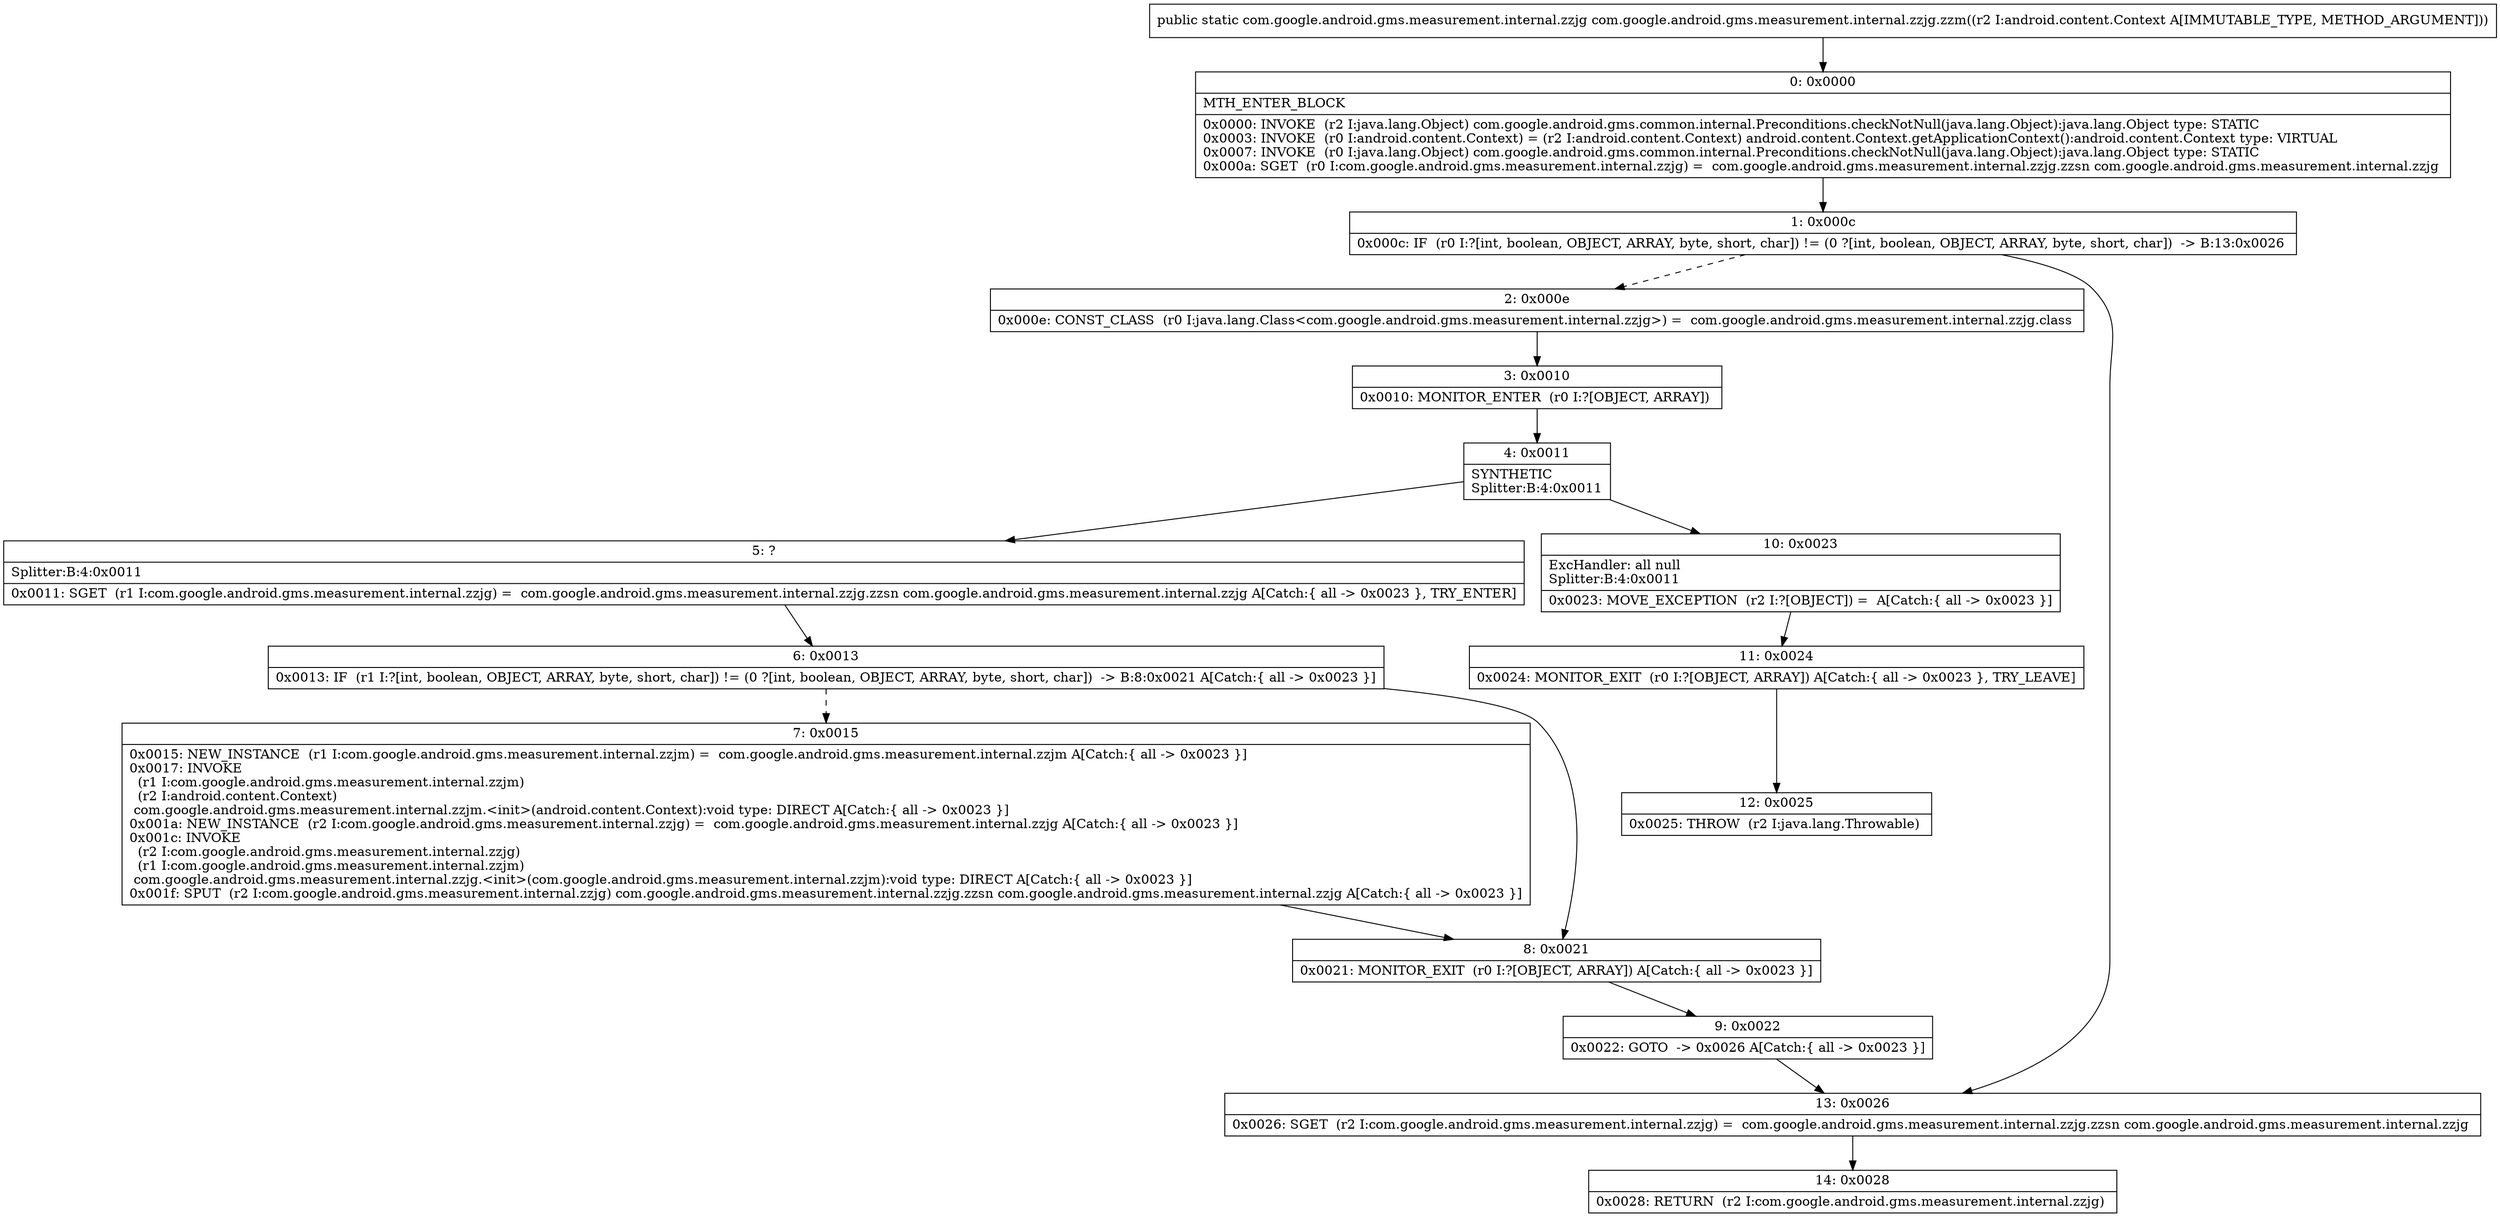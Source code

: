 digraph "CFG forcom.google.android.gms.measurement.internal.zzjg.zzm(Landroid\/content\/Context;)Lcom\/google\/android\/gms\/measurement\/internal\/zzjg;" {
Node_0 [shape=record,label="{0\:\ 0x0000|MTH_ENTER_BLOCK\l|0x0000: INVOKE  (r2 I:java.lang.Object) com.google.android.gms.common.internal.Preconditions.checkNotNull(java.lang.Object):java.lang.Object type: STATIC \l0x0003: INVOKE  (r0 I:android.content.Context) = (r2 I:android.content.Context) android.content.Context.getApplicationContext():android.content.Context type: VIRTUAL \l0x0007: INVOKE  (r0 I:java.lang.Object) com.google.android.gms.common.internal.Preconditions.checkNotNull(java.lang.Object):java.lang.Object type: STATIC \l0x000a: SGET  (r0 I:com.google.android.gms.measurement.internal.zzjg) =  com.google.android.gms.measurement.internal.zzjg.zzsn com.google.android.gms.measurement.internal.zzjg \l}"];
Node_1 [shape=record,label="{1\:\ 0x000c|0x000c: IF  (r0 I:?[int, boolean, OBJECT, ARRAY, byte, short, char]) != (0 ?[int, boolean, OBJECT, ARRAY, byte, short, char])  \-\> B:13:0x0026 \l}"];
Node_2 [shape=record,label="{2\:\ 0x000e|0x000e: CONST_CLASS  (r0 I:java.lang.Class\<com.google.android.gms.measurement.internal.zzjg\>) =  com.google.android.gms.measurement.internal.zzjg.class \l}"];
Node_3 [shape=record,label="{3\:\ 0x0010|0x0010: MONITOR_ENTER  (r0 I:?[OBJECT, ARRAY]) \l}"];
Node_4 [shape=record,label="{4\:\ 0x0011|SYNTHETIC\lSplitter:B:4:0x0011\l}"];
Node_5 [shape=record,label="{5\:\ ?|Splitter:B:4:0x0011\l|0x0011: SGET  (r1 I:com.google.android.gms.measurement.internal.zzjg) =  com.google.android.gms.measurement.internal.zzjg.zzsn com.google.android.gms.measurement.internal.zzjg A[Catch:\{ all \-\> 0x0023 \}, TRY_ENTER]\l}"];
Node_6 [shape=record,label="{6\:\ 0x0013|0x0013: IF  (r1 I:?[int, boolean, OBJECT, ARRAY, byte, short, char]) != (0 ?[int, boolean, OBJECT, ARRAY, byte, short, char])  \-\> B:8:0x0021 A[Catch:\{ all \-\> 0x0023 \}]\l}"];
Node_7 [shape=record,label="{7\:\ 0x0015|0x0015: NEW_INSTANCE  (r1 I:com.google.android.gms.measurement.internal.zzjm) =  com.google.android.gms.measurement.internal.zzjm A[Catch:\{ all \-\> 0x0023 \}]\l0x0017: INVOKE  \l  (r1 I:com.google.android.gms.measurement.internal.zzjm)\l  (r2 I:android.content.Context)\l com.google.android.gms.measurement.internal.zzjm.\<init\>(android.content.Context):void type: DIRECT A[Catch:\{ all \-\> 0x0023 \}]\l0x001a: NEW_INSTANCE  (r2 I:com.google.android.gms.measurement.internal.zzjg) =  com.google.android.gms.measurement.internal.zzjg A[Catch:\{ all \-\> 0x0023 \}]\l0x001c: INVOKE  \l  (r2 I:com.google.android.gms.measurement.internal.zzjg)\l  (r1 I:com.google.android.gms.measurement.internal.zzjm)\l com.google.android.gms.measurement.internal.zzjg.\<init\>(com.google.android.gms.measurement.internal.zzjm):void type: DIRECT A[Catch:\{ all \-\> 0x0023 \}]\l0x001f: SPUT  (r2 I:com.google.android.gms.measurement.internal.zzjg) com.google.android.gms.measurement.internal.zzjg.zzsn com.google.android.gms.measurement.internal.zzjg A[Catch:\{ all \-\> 0x0023 \}]\l}"];
Node_8 [shape=record,label="{8\:\ 0x0021|0x0021: MONITOR_EXIT  (r0 I:?[OBJECT, ARRAY]) A[Catch:\{ all \-\> 0x0023 \}]\l}"];
Node_9 [shape=record,label="{9\:\ 0x0022|0x0022: GOTO  \-\> 0x0026 A[Catch:\{ all \-\> 0x0023 \}]\l}"];
Node_10 [shape=record,label="{10\:\ 0x0023|ExcHandler: all null\lSplitter:B:4:0x0011\l|0x0023: MOVE_EXCEPTION  (r2 I:?[OBJECT]) =  A[Catch:\{ all \-\> 0x0023 \}]\l}"];
Node_11 [shape=record,label="{11\:\ 0x0024|0x0024: MONITOR_EXIT  (r0 I:?[OBJECT, ARRAY]) A[Catch:\{ all \-\> 0x0023 \}, TRY_LEAVE]\l}"];
Node_12 [shape=record,label="{12\:\ 0x0025|0x0025: THROW  (r2 I:java.lang.Throwable) \l}"];
Node_13 [shape=record,label="{13\:\ 0x0026|0x0026: SGET  (r2 I:com.google.android.gms.measurement.internal.zzjg) =  com.google.android.gms.measurement.internal.zzjg.zzsn com.google.android.gms.measurement.internal.zzjg \l}"];
Node_14 [shape=record,label="{14\:\ 0x0028|0x0028: RETURN  (r2 I:com.google.android.gms.measurement.internal.zzjg) \l}"];
MethodNode[shape=record,label="{public static com.google.android.gms.measurement.internal.zzjg com.google.android.gms.measurement.internal.zzjg.zzm((r2 I:android.content.Context A[IMMUTABLE_TYPE, METHOD_ARGUMENT])) }"];
MethodNode -> Node_0;
Node_0 -> Node_1;
Node_1 -> Node_2[style=dashed];
Node_1 -> Node_13;
Node_2 -> Node_3;
Node_3 -> Node_4;
Node_4 -> Node_5;
Node_4 -> Node_10;
Node_5 -> Node_6;
Node_6 -> Node_7[style=dashed];
Node_6 -> Node_8;
Node_7 -> Node_8;
Node_8 -> Node_9;
Node_9 -> Node_13;
Node_10 -> Node_11;
Node_11 -> Node_12;
Node_13 -> Node_14;
}

